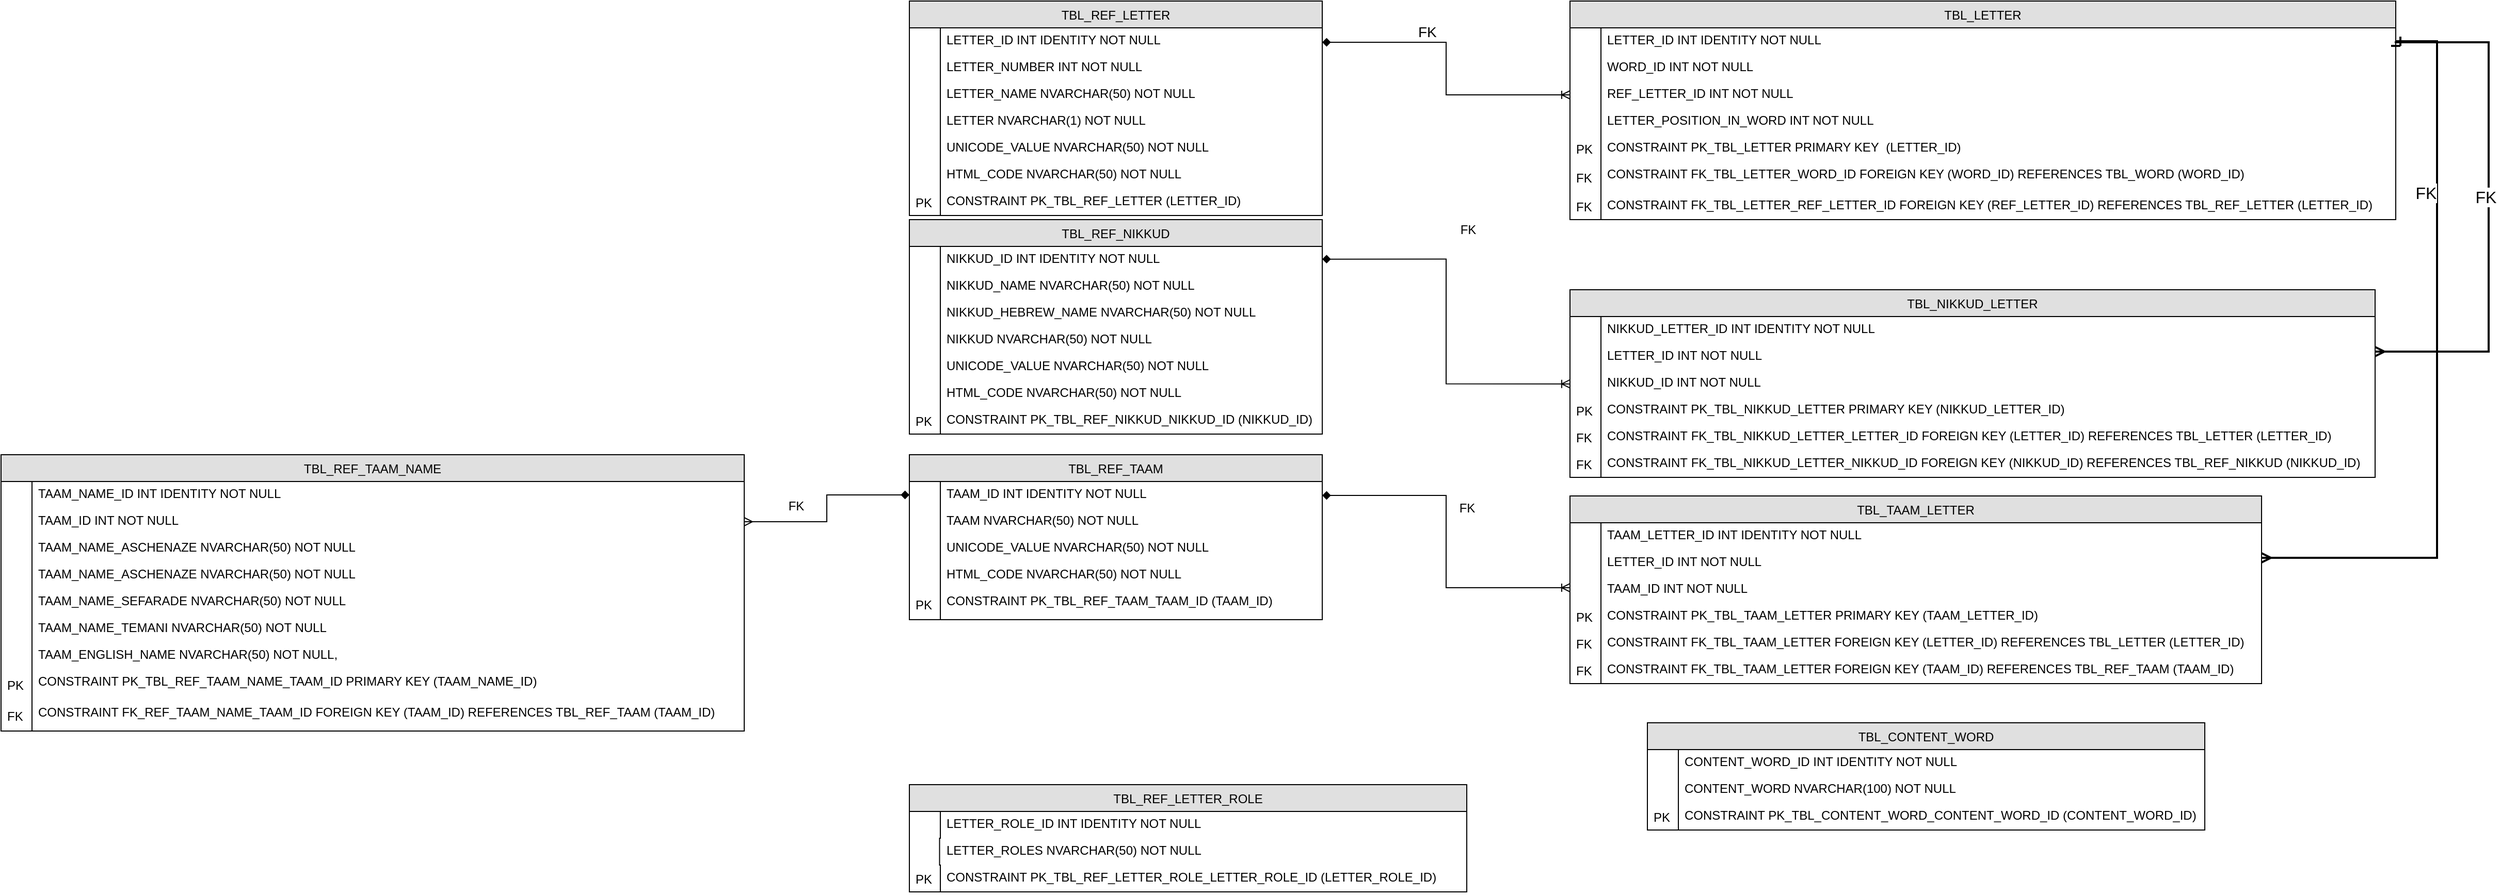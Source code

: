 <mxfile version="12.6.4" type="device"><diagram id="0fQR279YIONlSkgQ1Qsf" name="Page-1"><mxGraphModel dx="2921" dy="645" grid="1" gridSize="10" guides="1" tooltips="1" connect="1" arrows="1" fold="1" page="1" pageScale="1" pageWidth="850" pageHeight="1100" math="0" shadow="0"><root><mxCell id="0"/><mxCell id="1" parent="0"/><mxCell id="qwV2K2yi64I0TNvCEL9s-60" value="FK" style="text;html=1;resizable=0;points=[];autosize=1;align=left;verticalAlign=top;spacingTop=-4;fontSize=14;" parent="1" vertex="1"><mxGeometry x="371" y="59" width="30" height="20" as="geometry"/></mxCell><mxCell id="qwV2K2yi64I0TNvCEL9s-67" value="FK" style="text;html=1;resizable=0;points=[];autosize=1;align=left;verticalAlign=top;spacingTop=-4;fontSize=14;" parent="1" vertex="1"><mxGeometry x="780" y="200" width="30" height="20" as="geometry"/></mxCell><mxCell id="T5dnA-OT__qlVeze0-jV-1" value="TBL_REF_LETTER" style="swimlane;fontStyle=0;childLayout=stackLayout;horizontal=1;startSize=26;fillColor=#e0e0e0;horizontalStack=0;resizeParent=1;resizeLast=0;collapsible=1;marginBottom=0;swimlaneFillColor=#ffffff;align=center;" parent="1" vertex="1"><mxGeometry x="-120" y="40" width="400" height="208" as="geometry"/></mxCell><mxCell id="T5dnA-OT__qlVeze0-jV-2" value="LETTER_ID INT IDENTITY NOT NULL" style="shape=partialRectangle;top=0;left=0;right=0;bottom=0;align=left;verticalAlign=top;spacingTop=-2;fillColor=none;spacingLeft=34;spacingRight=4;overflow=hidden;rotatable=0;points=[[0,0.5],[1,0.5]];portConstraint=eastwest;dropTarget=0;" parent="T5dnA-OT__qlVeze0-jV-1" vertex="1"><mxGeometry y="26" width="400" height="26" as="geometry"/></mxCell><mxCell id="T5dnA-OT__qlVeze0-jV-3" value="" style="shape=partialRectangle;top=0;left=0;bottom=0;fillColor=none;align=left;verticalAlign=middle;spacingLeft=4;spacingRight=4;overflow=hidden;rotatable=0;points=[];portConstraint=eastwest;part=1;" parent="T5dnA-OT__qlVeze0-jV-2" vertex="1" connectable="0"><mxGeometry width="30" height="26" as="geometry"/></mxCell><mxCell id="T5dnA-OT__qlVeze0-jV-4" value="LETTER_NUMBER INT NOT NULL" style="shape=partialRectangle;top=0;left=0;right=0;bottom=0;align=left;verticalAlign=top;spacingTop=-2;fillColor=none;spacingLeft=34;spacingRight=4;overflow=hidden;rotatable=0;points=[[0,0.5],[1,0.5]];portConstraint=eastwest;dropTarget=0;" parent="T5dnA-OT__qlVeze0-jV-1" vertex="1"><mxGeometry y="52" width="400" height="26" as="geometry"/></mxCell><mxCell id="T5dnA-OT__qlVeze0-jV-5" value="" style="shape=partialRectangle;top=0;left=0;bottom=0;fillColor=none;align=left;verticalAlign=middle;spacingLeft=4;spacingRight=4;overflow=hidden;rotatable=0;points=[];portConstraint=eastwest;part=1;" parent="T5dnA-OT__qlVeze0-jV-4" vertex="1" connectable="0"><mxGeometry width="30" height="26" as="geometry"/></mxCell><mxCell id="T5dnA-OT__qlVeze0-jV-6" value="LETTER_NAME NVARCHAR(50) NOT NULL" style="shape=partialRectangle;top=0;left=0;right=0;bottom=0;align=left;verticalAlign=top;spacingTop=-2;fillColor=none;spacingLeft=34;spacingRight=4;overflow=hidden;rotatable=0;points=[[0,0.5],[1,0.5]];portConstraint=eastwest;dropTarget=0;" parent="T5dnA-OT__qlVeze0-jV-1" vertex="1"><mxGeometry y="78" width="400" height="26" as="geometry"/></mxCell><mxCell id="T5dnA-OT__qlVeze0-jV-7" value="" style="shape=partialRectangle;top=0;left=0;bottom=0;fillColor=none;align=left;verticalAlign=middle;spacingLeft=4;spacingRight=4;overflow=hidden;rotatable=0;points=[];portConstraint=eastwest;part=1;" parent="T5dnA-OT__qlVeze0-jV-6" vertex="1" connectable="0"><mxGeometry width="30" height="26" as="geometry"/></mxCell><mxCell id="T5dnA-OT__qlVeze0-jV-8" value="LETTER NVARCHAR(1) NOT NULL" style="shape=partialRectangle;top=0;left=0;right=0;bottom=0;align=left;verticalAlign=top;spacingTop=-2;fillColor=none;spacingLeft=34;spacingRight=4;overflow=hidden;rotatable=0;points=[[0,0.5],[1,0.5]];portConstraint=eastwest;dropTarget=0;" parent="T5dnA-OT__qlVeze0-jV-1" vertex="1"><mxGeometry y="104" width="400" height="26" as="geometry"/></mxCell><mxCell id="T5dnA-OT__qlVeze0-jV-9" value="" style="shape=partialRectangle;top=0;left=0;bottom=0;fillColor=none;align=left;verticalAlign=middle;spacingLeft=4;spacingRight=4;overflow=hidden;rotatable=0;points=[];portConstraint=eastwest;part=1;" parent="T5dnA-OT__qlVeze0-jV-8" vertex="1" connectable="0"><mxGeometry width="30" height="26" as="geometry"/></mxCell><mxCell id="kGmpp4I-IbdL9d66Hlw2-1" value="UNICODE_VALUE NVARCHAR(50) NOT NULL" style="shape=partialRectangle;top=0;left=0;right=0;bottom=0;align=left;verticalAlign=top;spacingTop=-2;fillColor=none;spacingLeft=34;spacingRight=4;overflow=hidden;rotatable=0;points=[[0,0.5],[1,0.5]];portConstraint=eastwest;dropTarget=0;" vertex="1" parent="T5dnA-OT__qlVeze0-jV-1"><mxGeometry y="130" width="400" height="26" as="geometry"/></mxCell><mxCell id="kGmpp4I-IbdL9d66Hlw2-2" value="" style="shape=partialRectangle;top=0;left=0;bottom=0;fillColor=none;align=left;verticalAlign=middle;spacingLeft=4;spacingRight=4;overflow=hidden;rotatable=0;points=[];portConstraint=eastwest;part=1;" vertex="1" connectable="0" parent="kGmpp4I-IbdL9d66Hlw2-1"><mxGeometry width="30" height="26" as="geometry"/></mxCell><mxCell id="kGmpp4I-IbdL9d66Hlw2-5" value="HTML_CODE NVARCHAR(50) NOT NULL" style="shape=partialRectangle;top=0;left=0;right=0;bottom=0;align=left;verticalAlign=top;spacingTop=-2;fillColor=none;spacingLeft=34;spacingRight=4;overflow=hidden;rotatable=0;points=[[0,0.5],[1,0.5]];portConstraint=eastwest;dropTarget=0;" vertex="1" parent="T5dnA-OT__qlVeze0-jV-1"><mxGeometry y="156" width="400" height="26" as="geometry"/></mxCell><mxCell id="kGmpp4I-IbdL9d66Hlw2-6" value="" style="shape=partialRectangle;top=0;left=0;bottom=0;fillColor=none;align=left;verticalAlign=middle;spacingLeft=4;spacingRight=4;overflow=hidden;rotatable=0;points=[];portConstraint=eastwest;part=1;" vertex="1" connectable="0" parent="kGmpp4I-IbdL9d66Hlw2-5"><mxGeometry width="30" height="26" as="geometry"/></mxCell><mxCell id="T5dnA-OT__qlVeze0-jV-10" value="CONSTRAINT PK_TBL_REF_LETTER  (LETTER_ID)" style="shape=partialRectangle;top=0;left=0;right=0;bottom=0;align=left;verticalAlign=top;spacingTop=-2;fillColor=none;spacingLeft=34;spacingRight=4;overflow=hidden;rotatable=0;points=[[0,0.5],[1,0.5]];portConstraint=eastwest;dropTarget=0;" parent="T5dnA-OT__qlVeze0-jV-1" vertex="1"><mxGeometry y="182" width="400" height="26" as="geometry"/></mxCell><mxCell id="T5dnA-OT__qlVeze0-jV-11" value="PK" style="shape=partialRectangle;top=0;left=0;bottom=0;fillColor=none;align=left;verticalAlign=middle;spacingLeft=4;spacingRight=4;overflow=hidden;rotatable=0;points=[];portConstraint=eastwest;part=1;" parent="T5dnA-OT__qlVeze0-jV-10" vertex="1" connectable="0"><mxGeometry width="30" height="26" as="geometry"/></mxCell><mxCell id="T5dnA-OT__qlVeze0-jV-13" style="edgeStyle=orthogonalEdgeStyle;rounded=0;orthogonalLoop=1;jettySize=auto;html=1;entryX=0;entryY=0.5;entryDx=0;entryDy=0;startArrow=diamond;startFill=1;endArrow=ERoneToMany;endFill=0;fontSize=14;" parent="1" edge="1"><mxGeometry relative="1" as="geometry"><mxPoint x="280" y="80" as="sourcePoint"/><mxPoint x="520" y="131" as="targetPoint"/><Array as="points"><mxPoint x="280" y="80"/><mxPoint x="400" y="80"/><mxPoint x="400" y="131"/></Array></mxGeometry></mxCell><mxCell id="T5dnA-OT__qlVeze0-jV-14" value="TBL_REF_NIKKUD" style="swimlane;fontStyle=0;childLayout=stackLayout;horizontal=1;startSize=26;fillColor=#e0e0e0;horizontalStack=0;resizeParent=1;resizeLast=0;collapsible=1;marginBottom=0;swimlaneFillColor=#ffffff;align=center;" parent="1" vertex="1"><mxGeometry x="-120" y="252" width="400" height="208" as="geometry"/></mxCell><mxCell id="T5dnA-OT__qlVeze0-jV-15" value="NIKKUD_ID INT IDENTITY NOT NULL" style="shape=partialRectangle;top=0;left=0;right=0;bottom=0;align=left;verticalAlign=top;spacingTop=-2;fillColor=none;spacingLeft=34;spacingRight=4;overflow=hidden;rotatable=0;points=[[0,0.5],[1,0.5]];portConstraint=eastwest;dropTarget=0;" parent="T5dnA-OT__qlVeze0-jV-14" vertex="1"><mxGeometry y="26" width="400" height="26" as="geometry"/></mxCell><mxCell id="T5dnA-OT__qlVeze0-jV-16" value="" style="shape=partialRectangle;top=0;left=0;bottom=0;fillColor=none;align=left;verticalAlign=middle;spacingLeft=4;spacingRight=4;overflow=hidden;rotatable=0;points=[];portConstraint=eastwest;part=1;" parent="T5dnA-OT__qlVeze0-jV-15" vertex="1" connectable="0"><mxGeometry width="30" height="26" as="geometry"/></mxCell><mxCell id="T5dnA-OT__qlVeze0-jV-17" value="NIKKUD_NAME NVARCHAR(50) NOT NULL" style="shape=partialRectangle;top=0;left=0;right=0;bottom=0;align=left;verticalAlign=top;spacingTop=-2;fillColor=none;spacingLeft=34;spacingRight=4;overflow=hidden;rotatable=0;points=[[0,0.5],[1,0.5]];portConstraint=eastwest;dropTarget=0;" parent="T5dnA-OT__qlVeze0-jV-14" vertex="1"><mxGeometry y="52" width="400" height="26" as="geometry"/></mxCell><mxCell id="T5dnA-OT__qlVeze0-jV-18" value="" style="shape=partialRectangle;top=0;left=0;bottom=0;fillColor=none;align=left;verticalAlign=middle;spacingLeft=4;spacingRight=4;overflow=hidden;rotatable=0;points=[];portConstraint=eastwest;part=1;" parent="T5dnA-OT__qlVeze0-jV-17" vertex="1" connectable="0"><mxGeometry width="30" height="26" as="geometry"/></mxCell><mxCell id="T5dnA-OT__qlVeze0-jV-19" value="NIKKUD_HEBREW_NAME NVARCHAR(50) NOT NULL" style="shape=partialRectangle;top=0;left=0;right=0;bottom=0;align=left;verticalAlign=top;spacingTop=-2;fillColor=none;spacingLeft=34;spacingRight=4;overflow=hidden;rotatable=0;points=[[0,0.5],[1,0.5]];portConstraint=eastwest;dropTarget=0;" parent="T5dnA-OT__qlVeze0-jV-14" vertex="1"><mxGeometry y="78" width="400" height="26" as="geometry"/></mxCell><mxCell id="T5dnA-OT__qlVeze0-jV-20" value="" style="shape=partialRectangle;top=0;left=0;bottom=0;fillColor=none;align=left;verticalAlign=middle;spacingLeft=4;spacingRight=4;overflow=hidden;rotatable=0;points=[];portConstraint=eastwest;part=1;" parent="T5dnA-OT__qlVeze0-jV-19" vertex="1" connectable="0"><mxGeometry width="30" height="26" as="geometry"/></mxCell><mxCell id="T5dnA-OT__qlVeze0-jV-21" value="NIKKUD NVARCHAR(50) NOT NULL" style="shape=partialRectangle;top=0;left=0;right=0;bottom=0;align=left;verticalAlign=top;spacingTop=-2;fillColor=none;spacingLeft=34;spacingRight=4;overflow=hidden;rotatable=0;points=[[0,0.5],[1,0.5]];portConstraint=eastwest;dropTarget=0;" parent="T5dnA-OT__qlVeze0-jV-14" vertex="1"><mxGeometry y="104" width="400" height="26" as="geometry"/></mxCell><mxCell id="T5dnA-OT__qlVeze0-jV-22" value="" style="shape=partialRectangle;top=0;left=0;bottom=0;fillColor=none;align=left;verticalAlign=middle;spacingLeft=4;spacingRight=4;overflow=hidden;rotatable=0;points=[];portConstraint=eastwest;part=1;" parent="T5dnA-OT__qlVeze0-jV-21" vertex="1" connectable="0"><mxGeometry width="30" height="26" as="geometry"/></mxCell><mxCell id="T5dnA-OT__qlVeze0-jV-23" value="UNICODE_VALUE NVARCHAR(50) NOT NULL" style="shape=partialRectangle;top=0;left=0;right=0;bottom=0;align=left;verticalAlign=top;spacingTop=-2;fillColor=none;spacingLeft=34;spacingRight=4;overflow=hidden;rotatable=0;points=[[0,0.5],[1,0.5]];portConstraint=eastwest;dropTarget=0;" parent="T5dnA-OT__qlVeze0-jV-14" vertex="1"><mxGeometry y="130" width="400" height="26" as="geometry"/></mxCell><mxCell id="T5dnA-OT__qlVeze0-jV-24" value="" style="shape=partialRectangle;top=0;left=0;bottom=0;fillColor=none;align=left;verticalAlign=middle;spacingLeft=4;spacingRight=4;overflow=hidden;rotatable=0;points=[];portConstraint=eastwest;part=1;" parent="T5dnA-OT__qlVeze0-jV-23" vertex="1" connectable="0"><mxGeometry width="30" height="26" as="geometry"/></mxCell><mxCell id="T5dnA-OT__qlVeze0-jV-25" value="HTML_CODE NVARCHAR(50) NOT NULL" style="shape=partialRectangle;top=0;left=0;right=0;bottom=0;align=left;verticalAlign=top;spacingTop=-2;fillColor=none;spacingLeft=34;spacingRight=4;overflow=hidden;rotatable=0;points=[[0,0.5],[1,0.5]];portConstraint=eastwest;dropTarget=0;" parent="T5dnA-OT__qlVeze0-jV-14" vertex="1"><mxGeometry y="156" width="400" height="26" as="geometry"/></mxCell><mxCell id="T5dnA-OT__qlVeze0-jV-26" value="" style="shape=partialRectangle;top=0;left=0;bottom=0;fillColor=none;align=left;verticalAlign=middle;spacingLeft=4;spacingRight=4;overflow=hidden;rotatable=0;points=[];portConstraint=eastwest;part=1;" parent="T5dnA-OT__qlVeze0-jV-25" vertex="1" connectable="0"><mxGeometry width="30" height="26" as="geometry"/></mxCell><mxCell id="T5dnA-OT__qlVeze0-jV-27" value="CONSTRAINT PK_TBL_REF_NIKKUD_NIKKUD_ID  (NIKKUD_ID)" style="shape=partialRectangle;top=0;left=0;right=0;bottom=0;align=left;verticalAlign=top;spacingTop=-2;fillColor=none;spacingLeft=34;spacingRight=4;overflow=hidden;rotatable=0;points=[[0,0.5],[1,0.5]];portConstraint=eastwest;dropTarget=0;" parent="T5dnA-OT__qlVeze0-jV-14" vertex="1"><mxGeometry y="182" width="400" height="26" as="geometry"/></mxCell><mxCell id="T5dnA-OT__qlVeze0-jV-28" value="PK" style="shape=partialRectangle;top=0;left=0;bottom=0;fillColor=none;align=left;verticalAlign=middle;spacingLeft=4;spacingRight=4;overflow=hidden;rotatable=0;points=[];portConstraint=eastwest;part=1;" parent="T5dnA-OT__qlVeze0-jV-27" vertex="1" connectable="0"><mxGeometry width="30" height="26" as="geometry"/></mxCell><mxCell id="T5dnA-OT__qlVeze0-jV-30" value="TBL_REF_TAAM" style="swimlane;fontStyle=0;childLayout=stackLayout;horizontal=1;startSize=26;fillColor=#e0e0e0;horizontalStack=0;resizeParent=1;resizeLast=0;collapsible=1;marginBottom=0;swimlaneFillColor=#ffffff;align=center;" parent="1" vertex="1"><mxGeometry x="-120" y="480" width="400" height="160" as="geometry"/></mxCell><mxCell id="T5dnA-OT__qlVeze0-jV-31" value="TAAM_ID INT IDENTITY NOT NULL" style="shape=partialRectangle;top=0;left=0;right=0;bottom=0;align=left;verticalAlign=top;spacingTop=-2;fillColor=none;spacingLeft=34;spacingRight=4;overflow=hidden;rotatable=0;points=[[0,0.5],[1,0.5]];portConstraint=eastwest;dropTarget=0;" parent="T5dnA-OT__qlVeze0-jV-30" vertex="1"><mxGeometry y="26" width="400" height="26" as="geometry"/></mxCell><mxCell id="T5dnA-OT__qlVeze0-jV-32" value="" style="shape=partialRectangle;top=0;left=0;bottom=0;fillColor=none;align=left;verticalAlign=middle;spacingLeft=4;spacingRight=4;overflow=hidden;rotatable=0;points=[];portConstraint=eastwest;part=1;" parent="T5dnA-OT__qlVeze0-jV-31" vertex="1" connectable="0"><mxGeometry width="30" height="26" as="geometry"/></mxCell><mxCell id="T5dnA-OT__qlVeze0-jV-33" value="TAAM NVARCHAR(50) NOT NULL" style="shape=partialRectangle;top=0;left=0;right=0;bottom=0;align=left;verticalAlign=top;spacingTop=-2;fillColor=none;spacingLeft=34;spacingRight=4;overflow=hidden;rotatable=0;points=[[0,0.5],[1,0.5]];portConstraint=eastwest;dropTarget=0;" parent="T5dnA-OT__qlVeze0-jV-30" vertex="1"><mxGeometry y="52" width="400" height="26" as="geometry"/></mxCell><mxCell id="T5dnA-OT__qlVeze0-jV-34" value="" style="shape=partialRectangle;top=0;left=0;bottom=0;fillColor=none;align=left;verticalAlign=middle;spacingLeft=4;spacingRight=4;overflow=hidden;rotatable=0;points=[];portConstraint=eastwest;part=1;" parent="T5dnA-OT__qlVeze0-jV-33" vertex="1" connectable="0"><mxGeometry width="30" height="26" as="geometry"/></mxCell><mxCell id="T5dnA-OT__qlVeze0-jV-43" value="UNICODE_VALUE NVARCHAR(50) NOT NULL" style="shape=partialRectangle;top=0;left=0;right=0;bottom=0;align=left;verticalAlign=top;spacingTop=-2;fillColor=none;spacingLeft=34;spacingRight=4;overflow=hidden;rotatable=0;points=[[0,0.5],[1,0.5]];portConstraint=eastwest;dropTarget=0;" parent="T5dnA-OT__qlVeze0-jV-30" vertex="1"><mxGeometry y="78" width="400" height="26" as="geometry"/></mxCell><mxCell id="T5dnA-OT__qlVeze0-jV-44" value="" style="shape=partialRectangle;top=0;left=0;bottom=0;fillColor=none;align=left;verticalAlign=middle;spacingLeft=4;spacingRight=4;overflow=hidden;rotatable=0;points=[];portConstraint=eastwest;part=1;" parent="T5dnA-OT__qlVeze0-jV-43" vertex="1" connectable="0"><mxGeometry width="30" height="26" as="geometry"/></mxCell><mxCell id="T5dnA-OT__qlVeze0-jV-45" value="HTML_CODE NVARCHAR(50) NOT NULL" style="shape=partialRectangle;top=0;left=0;right=0;bottom=0;align=left;verticalAlign=top;spacingTop=-2;fillColor=none;spacingLeft=34;spacingRight=4;overflow=hidden;rotatable=0;points=[[0,0.5],[1,0.5]];portConstraint=eastwest;dropTarget=0;" parent="T5dnA-OT__qlVeze0-jV-30" vertex="1"><mxGeometry y="104" width="400" height="26" as="geometry"/></mxCell><mxCell id="T5dnA-OT__qlVeze0-jV-46" value="" style="shape=partialRectangle;top=0;left=0;bottom=0;fillColor=none;align=left;verticalAlign=middle;spacingLeft=4;spacingRight=4;overflow=hidden;rotatable=0;points=[];portConstraint=eastwest;part=1;" parent="T5dnA-OT__qlVeze0-jV-45" vertex="1" connectable="0"><mxGeometry width="30" height="26" as="geometry"/></mxCell><mxCell id="T5dnA-OT__qlVeze0-jV-47" value="CONSTRAINT PK_TBL_REF_TAAM_TAAM_ID  (TAAM_ID)" style="shape=partialRectangle;top=0;left=0;right=0;bottom=0;align=left;verticalAlign=top;spacingTop=-2;fillColor=none;spacingLeft=34;spacingRight=4;overflow=hidden;rotatable=0;points=[[0,0.5],[1,0.5]];portConstraint=eastwest;dropTarget=0;" parent="T5dnA-OT__qlVeze0-jV-30" vertex="1"><mxGeometry y="130" width="400" height="30" as="geometry"/></mxCell><mxCell id="T5dnA-OT__qlVeze0-jV-48" value="PK" style="shape=partialRectangle;top=0;left=0;bottom=0;fillColor=none;align=left;verticalAlign=middle;spacingLeft=4;spacingRight=4;overflow=hidden;rotatable=0;points=[];portConstraint=eastwest;part=1;" parent="T5dnA-OT__qlVeze0-jV-47" vertex="1" connectable="0"><mxGeometry width="30" height="30.0" as="geometry"/></mxCell><mxCell id="T5dnA-OT__qlVeze0-jV-49" value="TBL_REF_LETTER_ROLE" style="swimlane;fontStyle=0;childLayout=stackLayout;horizontal=1;startSize=26;fillColor=#e0e0e0;horizontalStack=0;resizeParent=1;resizeLast=0;collapsible=1;marginBottom=0;swimlaneFillColor=#ffffff;align=center;" parent="1" vertex="1"><mxGeometry x="-120" y="800" width="540" height="104" as="geometry"/></mxCell><mxCell id="T5dnA-OT__qlVeze0-jV-50" value="LETTER_ROLE_ID INT IDENTITY NOT NULL" style="shape=partialRectangle;top=0;left=0;right=0;bottom=0;align=left;verticalAlign=top;spacingTop=-2;fillColor=none;spacingLeft=34;spacingRight=4;overflow=hidden;rotatable=0;points=[[0,0.5],[1,0.5]];portConstraint=eastwest;dropTarget=0;" parent="T5dnA-OT__qlVeze0-jV-49" vertex="1"><mxGeometry y="26" width="540" height="26" as="geometry"/></mxCell><mxCell id="T5dnA-OT__qlVeze0-jV-51" value="" style="shape=partialRectangle;top=0;left=0;bottom=0;fillColor=none;align=left;verticalAlign=middle;spacingLeft=4;spacingRight=4;overflow=hidden;rotatable=0;points=[];portConstraint=eastwest;part=1;" parent="T5dnA-OT__qlVeze0-jV-50" vertex="1" connectable="0"><mxGeometry width="30" height="26" as="geometry"/></mxCell><mxCell id="T5dnA-OT__qlVeze0-jV-52" value="LETTER_ROLES NVARCHAR(50) NOT NULL" style="shape=partialRectangle;top=0;left=0;right=0;bottom=0;align=left;verticalAlign=top;spacingTop=-2;fillColor=none;spacingLeft=34;spacingRight=4;overflow=hidden;rotatable=0;points=[[0,0.5],[1,0.5]];portConstraint=eastwest;dropTarget=0;" parent="T5dnA-OT__qlVeze0-jV-49" vertex="1"><mxGeometry y="52" width="540" height="26" as="geometry"/></mxCell><mxCell id="T5dnA-OT__qlVeze0-jV-53" value="" style="shape=partialRectangle;top=0;left=0;bottom=0;fillColor=none;align=left;verticalAlign=middle;spacingLeft=4;spacingRight=4;overflow=hidden;rotatable=0;points=[];portConstraint=eastwest;part=1;" parent="T5dnA-OT__qlVeze0-jV-52" vertex="1" connectable="0"><mxGeometry width="29.25" height="26" as="geometry"/></mxCell><mxCell id="T5dnA-OT__qlVeze0-jV-54" value="CONSTRAINT PK_TBL_REF_LETTER_ROLE_LETTER_ROLE_ID  (LETTER_ROLE_ID)" style="shape=partialRectangle;top=0;left=0;right=0;bottom=0;align=left;verticalAlign=top;spacingTop=-2;fillColor=none;spacingLeft=34;spacingRight=4;overflow=hidden;rotatable=0;points=[[0,0.5],[1,0.5]];portConstraint=eastwest;dropTarget=0;" parent="T5dnA-OT__qlVeze0-jV-49" vertex="1"><mxGeometry y="78" width="540" height="26" as="geometry"/></mxCell><mxCell id="T5dnA-OT__qlVeze0-jV-55" value="PK" style="shape=partialRectangle;top=0;left=0;bottom=0;fillColor=none;align=left;verticalAlign=middle;spacingLeft=4;spacingRight=4;overflow=hidden;rotatable=0;points=[];portConstraint=eastwest;part=1;" parent="T5dnA-OT__qlVeze0-jV-54" vertex="1" connectable="0"><mxGeometry width="30" height="26" as="geometry"/></mxCell><mxCell id="T5dnA-OT__qlVeze0-jV-56" value="TBL_CONTENT_WORD" style="swimlane;fontStyle=0;childLayout=stackLayout;horizontal=1;startSize=26;fillColor=#e0e0e0;horizontalStack=0;resizeParent=1;resizeLast=0;collapsible=1;marginBottom=0;swimlaneFillColor=#ffffff;align=center;" parent="1" vertex="1"><mxGeometry x="595" y="740" width="540" height="104" as="geometry"/></mxCell><mxCell id="T5dnA-OT__qlVeze0-jV-57" value="CONTENT_WORD_ID INT IDENTITY NOT NULL" style="shape=partialRectangle;top=0;left=0;right=0;bottom=0;align=left;verticalAlign=top;spacingTop=-2;fillColor=none;spacingLeft=34;spacingRight=4;overflow=hidden;rotatable=0;points=[[0,0.5],[1,0.5]];portConstraint=eastwest;dropTarget=0;" parent="T5dnA-OT__qlVeze0-jV-56" vertex="1"><mxGeometry y="26" width="540" height="26" as="geometry"/></mxCell><mxCell id="T5dnA-OT__qlVeze0-jV-58" value="" style="shape=partialRectangle;top=0;left=0;bottom=0;fillColor=none;align=left;verticalAlign=middle;spacingLeft=4;spacingRight=4;overflow=hidden;rotatable=0;points=[];portConstraint=eastwest;part=1;" parent="T5dnA-OT__qlVeze0-jV-57" vertex="1" connectable="0"><mxGeometry width="30" height="26" as="geometry"/></mxCell><mxCell id="T5dnA-OT__qlVeze0-jV-59" value="CONTENT_WORD NVARCHAR(100) NOT NULL" style="shape=partialRectangle;top=0;left=0;right=0;bottom=0;align=left;verticalAlign=top;spacingTop=-2;fillColor=none;spacingLeft=34;spacingRight=4;overflow=hidden;rotatable=0;points=[[0,0.5],[1,0.5]];portConstraint=eastwest;dropTarget=0;" parent="T5dnA-OT__qlVeze0-jV-56" vertex="1"><mxGeometry y="52" width="540" height="26" as="geometry"/></mxCell><mxCell id="T5dnA-OT__qlVeze0-jV-60" value="" style="shape=partialRectangle;top=0;left=0;bottom=0;fillColor=none;align=left;verticalAlign=middle;spacingLeft=4;spacingRight=4;overflow=hidden;rotatable=0;points=[];portConstraint=eastwest;part=1;" parent="T5dnA-OT__qlVeze0-jV-59" vertex="1" connectable="0"><mxGeometry width="30" height="26" as="geometry"/></mxCell><mxCell id="T5dnA-OT__qlVeze0-jV-61" value="CONSTRAINT PK_TBL_CONTENT_WORD_CONTENT_WORD_ID  (CONTENT_WORD_ID)" style="shape=partialRectangle;top=0;left=0;right=0;bottom=0;align=left;verticalAlign=top;spacingTop=-2;fillColor=none;spacingLeft=34;spacingRight=4;overflow=hidden;rotatable=0;points=[[0,0.5],[1,0.5]];portConstraint=eastwest;dropTarget=0;" parent="T5dnA-OT__qlVeze0-jV-56" vertex="1"><mxGeometry y="78" width="540" height="26" as="geometry"/></mxCell><mxCell id="T5dnA-OT__qlVeze0-jV-62" value="PK" style="shape=partialRectangle;top=0;left=0;bottom=0;fillColor=none;align=left;verticalAlign=middle;spacingLeft=4;spacingRight=4;overflow=hidden;rotatable=0;points=[];portConstraint=eastwest;part=1;" parent="T5dnA-OT__qlVeze0-jV-61" vertex="1" connectable="0"><mxGeometry width="30" height="26" as="geometry"/></mxCell><mxCell id="T5dnA-OT__qlVeze0-jV-63" value="TBL_LETTER" style="swimlane;fontStyle=0;childLayout=stackLayout;horizontal=1;startSize=26;fillColor=#e0e0e0;horizontalStack=0;resizeParent=1;resizeLast=0;collapsible=1;marginBottom=0;swimlaneFillColor=#ffffff;align=center;" parent="1" vertex="1"><mxGeometry x="520" y="40" width="800" height="212" as="geometry"/></mxCell><mxCell id="T5dnA-OT__qlVeze0-jV-64" value="LETTER_ID INT IDENTITY NOT NULL" style="shape=partialRectangle;top=0;left=0;right=0;bottom=0;align=left;verticalAlign=top;spacingTop=-2;fillColor=none;spacingLeft=34;spacingRight=4;overflow=hidden;rotatable=0;points=[[0,0.5],[1,0.5]];portConstraint=eastwest;dropTarget=0;" parent="T5dnA-OT__qlVeze0-jV-63" vertex="1"><mxGeometry y="26" width="800" height="26" as="geometry"/></mxCell><mxCell id="T5dnA-OT__qlVeze0-jV-65" value="" style="shape=partialRectangle;top=0;left=0;bottom=0;fillColor=none;align=left;verticalAlign=middle;spacingLeft=4;spacingRight=4;overflow=hidden;rotatable=0;points=[];portConstraint=eastwest;part=1;" parent="T5dnA-OT__qlVeze0-jV-64" vertex="1" connectable="0"><mxGeometry width="30" height="26" as="geometry"/></mxCell><mxCell id="T5dnA-OT__qlVeze0-jV-66" value="WORD_ID INT NOT NULL" style="shape=partialRectangle;top=0;left=0;right=0;bottom=0;align=left;verticalAlign=top;spacingTop=-2;fillColor=none;spacingLeft=34;spacingRight=4;overflow=hidden;rotatable=0;points=[[0,0.5],[1,0.5]];portConstraint=eastwest;dropTarget=0;" parent="T5dnA-OT__qlVeze0-jV-63" vertex="1"><mxGeometry y="52" width="800" height="26" as="geometry"/></mxCell><mxCell id="T5dnA-OT__qlVeze0-jV-67" value="" style="shape=partialRectangle;top=0;left=0;bottom=0;fillColor=none;align=left;verticalAlign=middle;spacingLeft=4;spacingRight=4;overflow=hidden;rotatable=0;points=[];portConstraint=eastwest;part=1;" parent="T5dnA-OT__qlVeze0-jV-66" vertex="1" connectable="0"><mxGeometry width="30" height="26" as="geometry"/></mxCell><mxCell id="T5dnA-OT__qlVeze0-jV-68" value="REF_LETTER_ID INT NOT NULL" style="shape=partialRectangle;top=0;left=0;right=0;bottom=0;align=left;verticalAlign=top;spacingTop=-2;fillColor=none;spacingLeft=34;spacingRight=4;overflow=hidden;rotatable=0;points=[[0,0.5],[1,0.5]];portConstraint=eastwest;dropTarget=0;labelBackgroundColor=#ffffff;" parent="T5dnA-OT__qlVeze0-jV-63" vertex="1"><mxGeometry y="78" width="800" height="26" as="geometry"/></mxCell><mxCell id="T5dnA-OT__qlVeze0-jV-69" value="" style="shape=partialRectangle;top=0;left=0;bottom=0;fillColor=none;align=left;verticalAlign=middle;spacingLeft=4;spacingRight=4;overflow=hidden;rotatable=0;points=[];portConstraint=eastwest;part=1;" parent="T5dnA-OT__qlVeze0-jV-68" vertex="1" connectable="0"><mxGeometry width="30" height="26" as="geometry"/></mxCell><mxCell id="T5dnA-OT__qlVeze0-jV-70" value="LETTER_POSITION_IN_WORD INT NOT NULL" style="shape=partialRectangle;top=0;left=0;right=0;bottom=0;align=left;verticalAlign=top;spacingTop=-2;fillColor=none;spacingLeft=34;spacingRight=4;overflow=hidden;rotatable=0;points=[[0,0.5],[1,0.5]];portConstraint=eastwest;dropTarget=0;" parent="T5dnA-OT__qlVeze0-jV-63" vertex="1"><mxGeometry y="104" width="800" height="26" as="geometry"/></mxCell><mxCell id="T5dnA-OT__qlVeze0-jV-71" value="" style="shape=partialRectangle;top=0;left=0;bottom=0;fillColor=none;align=left;verticalAlign=middle;spacingLeft=4;spacingRight=4;overflow=hidden;rotatable=0;points=[];portConstraint=eastwest;part=1;" parent="T5dnA-OT__qlVeze0-jV-70" vertex="1" connectable="0"><mxGeometry width="30" height="26" as="geometry"/></mxCell><mxCell id="T5dnA-OT__qlVeze0-jV-72" value="CONSTRAINT PK_TBL_LETTER PRIMARY KEY  (LETTER_ID)" style="shape=partialRectangle;top=0;left=0;right=0;bottom=0;align=left;verticalAlign=top;spacingTop=-2;fillColor=none;spacingLeft=34;spacingRight=4;overflow=hidden;rotatable=0;points=[[0,0.5],[1,0.5]];portConstraint=eastwest;dropTarget=0;" parent="T5dnA-OT__qlVeze0-jV-63" vertex="1"><mxGeometry y="130" width="800" height="26" as="geometry"/></mxCell><mxCell id="T5dnA-OT__qlVeze0-jV-73" value="PK" style="shape=partialRectangle;top=0;left=0;bottom=0;fillColor=none;align=left;verticalAlign=middle;spacingLeft=4;spacingRight=4;overflow=hidden;rotatable=0;points=[];portConstraint=eastwest;part=1;" parent="T5dnA-OT__qlVeze0-jV-72" vertex="1" connectable="0"><mxGeometry width="30" height="26" as="geometry"/></mxCell><mxCell id="T5dnA-OT__qlVeze0-jV-74" value="CONSTRAINT FK_TBL_LETTER_WORD_ID FOREIGN KEY (WORD_ID) REFERENCES TBL_WORD (WORD_ID)" style="shape=partialRectangle;top=0;left=0;right=0;bottom=0;align=left;verticalAlign=top;spacingTop=-2;fillColor=none;spacingLeft=34;spacingRight=4;overflow=hidden;rotatable=0;points=[[0,0.5],[1,0.5]];portConstraint=eastwest;dropTarget=0;" parent="T5dnA-OT__qlVeze0-jV-63" vertex="1"><mxGeometry y="156" width="800" height="30" as="geometry"/></mxCell><mxCell id="T5dnA-OT__qlVeze0-jV-75" value="FK" style="shape=partialRectangle;top=0;left=0;bottom=0;fillColor=none;align=left;verticalAlign=middle;spacingLeft=4;spacingRight=4;overflow=hidden;rotatable=0;points=[];portConstraint=eastwest;part=1;" parent="T5dnA-OT__qlVeze0-jV-74" vertex="1" connectable="0"><mxGeometry width="30" height="30" as="geometry"/></mxCell><mxCell id="T5dnA-OT__qlVeze0-jV-76" value="CONSTRAINT FK_TBL_LETTER_REF_LETTER_ID FOREIGN KEY (REF_LETTER_ID) REFERENCES TBL_REF_LETTER (LETTER_ID)" style="shape=partialRectangle;top=0;left=0;right=0;bottom=0;align=left;verticalAlign=top;spacingTop=-2;fillColor=none;spacingLeft=34;spacingRight=4;overflow=hidden;rotatable=0;points=[[0,0.5],[1,0.5]];portConstraint=eastwest;dropTarget=0;" parent="T5dnA-OT__qlVeze0-jV-63" vertex="1"><mxGeometry y="186" width="800" height="26" as="geometry"/></mxCell><mxCell id="T5dnA-OT__qlVeze0-jV-77" value="FK" style="shape=partialRectangle;top=0;left=0;bottom=0;fillColor=none;align=left;verticalAlign=middle;spacingLeft=4;spacingRight=4;overflow=hidden;rotatable=0;points=[];portConstraint=eastwest;part=1;" parent="T5dnA-OT__qlVeze0-jV-76" vertex="1" connectable="0"><mxGeometry width="30" height="26" as="geometry"/></mxCell><mxCell id="T5dnA-OT__qlVeze0-jV-94" value="TBL_NIKKUD_LETTER" style="swimlane;fontStyle=0;childLayout=stackLayout;horizontal=1;startSize=26;fillColor=#e0e0e0;horizontalStack=0;resizeParent=1;resizeLast=0;collapsible=1;marginBottom=0;swimlaneFillColor=#ffffff;align=center;" parent="1" vertex="1"><mxGeometry x="520" y="320" width="780" height="182" as="geometry"/></mxCell><mxCell id="T5dnA-OT__qlVeze0-jV-95" value="NIKKUD_LETTER_ID INT IDENTITY NOT NULL" style="shape=partialRectangle;top=0;left=0;right=0;bottom=0;align=left;verticalAlign=top;spacingTop=-2;fillColor=none;spacingLeft=34;spacingRight=4;overflow=hidden;rotatable=0;points=[[0,0.5],[1,0.5]];portConstraint=eastwest;dropTarget=0;" parent="T5dnA-OT__qlVeze0-jV-94" vertex="1"><mxGeometry y="26" width="780" height="26" as="geometry"/></mxCell><mxCell id="T5dnA-OT__qlVeze0-jV-96" value="" style="shape=partialRectangle;top=0;left=0;bottom=0;fillColor=none;align=left;verticalAlign=middle;spacingLeft=4;spacingRight=4;overflow=hidden;rotatable=0;points=[];portConstraint=eastwest;part=1;" parent="T5dnA-OT__qlVeze0-jV-95" vertex="1" connectable="0"><mxGeometry width="30" height="26" as="geometry"/></mxCell><mxCell id="T5dnA-OT__qlVeze0-jV-97" value="LETTER_ID INT NOT NULL" style="shape=partialRectangle;top=0;left=0;right=0;bottom=0;align=left;verticalAlign=top;spacingTop=-2;fillColor=none;spacingLeft=34;spacingRight=4;overflow=hidden;rotatable=0;points=[[0,0.5],[1,0.5]];portConstraint=eastwest;dropTarget=0;labelBackgroundColor=#ffffff;" parent="T5dnA-OT__qlVeze0-jV-94" vertex="1"><mxGeometry y="52" width="780" height="26" as="geometry"/></mxCell><mxCell id="T5dnA-OT__qlVeze0-jV-98" value="" style="shape=partialRectangle;top=0;left=0;bottom=0;fillColor=none;align=left;verticalAlign=middle;spacingLeft=4;spacingRight=4;overflow=hidden;rotatable=0;points=[];portConstraint=eastwest;part=1;" parent="T5dnA-OT__qlVeze0-jV-97" vertex="1" connectable="0"><mxGeometry width="30" height="26" as="geometry"/></mxCell><mxCell id="F-r6QWYUxPSqSw4az3B8-1" value="NIKKUD_ID INT NOT NULL" style="shape=partialRectangle;top=0;left=0;right=0;bottom=0;align=left;verticalAlign=top;spacingTop=-2;fillColor=none;spacingLeft=34;spacingRight=4;overflow=hidden;rotatable=0;points=[[0,0.5],[1,0.5]];portConstraint=eastwest;dropTarget=0;" parent="T5dnA-OT__qlVeze0-jV-94" vertex="1"><mxGeometry y="78" width="780" height="26" as="geometry"/></mxCell><mxCell id="F-r6QWYUxPSqSw4az3B8-2" value="" style="shape=partialRectangle;top=0;left=0;bottom=0;fillColor=none;align=left;verticalAlign=middle;spacingLeft=4;spacingRight=4;overflow=hidden;rotatable=0;points=[];portConstraint=eastwest;part=1;" parent="F-r6QWYUxPSqSw4az3B8-1" vertex="1" connectable="0"><mxGeometry width="30" height="26" as="geometry"/></mxCell><mxCell id="app9mfCP6BNMlrBsVa_Q-3" value="CONSTRAINT PK_TBL_NIKKUD_LETTER PRIMARY KEY (NIKKUD_LETTER_ID)" style="shape=partialRectangle;top=0;left=0;right=0;bottom=0;align=left;verticalAlign=top;spacingTop=-2;fillColor=none;spacingLeft=34;spacingRight=4;overflow=hidden;rotatable=0;points=[[0,0.5],[1,0.5]];portConstraint=eastwest;dropTarget=0;" parent="T5dnA-OT__qlVeze0-jV-94" vertex="1"><mxGeometry y="104" width="780" height="26" as="geometry"/></mxCell><mxCell id="app9mfCP6BNMlrBsVa_Q-4" value="PK" style="shape=partialRectangle;top=0;left=0;bottom=0;fillColor=none;align=left;verticalAlign=middle;spacingLeft=4;spacingRight=4;overflow=hidden;rotatable=0;points=[];portConstraint=eastwest;part=1;" parent="app9mfCP6BNMlrBsVa_Q-3" vertex="1" connectable="0"><mxGeometry width="30" height="26" as="geometry"/></mxCell><mxCell id="T5dnA-OT__qlVeze0-jV-99" value="CONSTRAINT FK_TBL_NIKKUD_LETTER_LETTER_ID FOREIGN KEY (LETTER_ID) REFERENCES TBL_LETTER (LETTER_ID)" style="shape=partialRectangle;top=0;left=0;right=0;bottom=0;align=left;verticalAlign=top;spacingTop=-2;fillColor=none;spacingLeft=34;spacingRight=4;overflow=hidden;rotatable=0;points=[[0,0.5],[1,0.5]];portConstraint=eastwest;dropTarget=0;labelBackgroundColor=#ffffff;" parent="T5dnA-OT__qlVeze0-jV-94" vertex="1"><mxGeometry y="130" width="780" height="26" as="geometry"/></mxCell><mxCell id="T5dnA-OT__qlVeze0-jV-100" value="FK" style="shape=partialRectangle;top=0;left=0;bottom=0;fillColor=none;align=left;verticalAlign=middle;spacingLeft=4;spacingRight=4;overflow=hidden;rotatable=0;points=[];portConstraint=eastwest;part=1;" parent="T5dnA-OT__qlVeze0-jV-99" vertex="1" connectable="0"><mxGeometry width="30" height="26" as="geometry"/></mxCell><mxCell id="T5dnA-OT__qlVeze0-jV-101" value="CONSTRAINT FK_TBL_NIKKUD_LETTER_NIKKUD_ID FOREIGN KEY (NIKKUD_ID) REFERENCES TBL_REF_NIKKUD (NIKKUD_ID)" style="shape=partialRectangle;top=0;left=0;right=0;bottom=0;align=left;verticalAlign=top;spacingTop=-2;fillColor=none;spacingLeft=34;spacingRight=4;overflow=hidden;rotatable=0;points=[[0,0.5],[1,0.5]];portConstraint=eastwest;dropTarget=0;" parent="T5dnA-OT__qlVeze0-jV-94" vertex="1"><mxGeometry y="156" width="780" height="26" as="geometry"/></mxCell><mxCell id="T5dnA-OT__qlVeze0-jV-102" value="FK" style="shape=partialRectangle;top=0;left=0;bottom=0;fillColor=none;align=left;verticalAlign=middle;spacingLeft=4;spacingRight=4;overflow=hidden;rotatable=0;points=[];portConstraint=eastwest;part=1;" parent="T5dnA-OT__qlVeze0-jV-101" vertex="1" connectable="0"><mxGeometry width="30" height="26" as="geometry"/></mxCell><mxCell id="T5dnA-OT__qlVeze0-jV-103" style="edgeStyle=orthogonalEdgeStyle;rounded=0;orthogonalLoop=1;jettySize=auto;html=1;entryX=0;entryY=0.5;entryDx=0;entryDy=0;startArrow=diamond;startFill=1;endArrow=ERoneToMany;endFill=0;fontSize=14;" parent="1" edge="1"><mxGeometry relative="1" as="geometry"><mxPoint x="280" y="290.33" as="sourcePoint"/><mxPoint x="520" y="411.33" as="targetPoint"/><Array as="points"><mxPoint x="280" y="290.33"/><mxPoint x="400" y="290.33"/><mxPoint x="400" y="411.33"/></Array></mxGeometry></mxCell><mxCell id="T5dnA-OT__qlVeze0-jV-107" value="TBL_TAAM_LETTER" style="swimlane;fontStyle=0;childLayout=stackLayout;horizontal=1;startSize=26;fillColor=#e0e0e0;horizontalStack=0;resizeParent=1;resizeLast=0;collapsible=1;marginBottom=0;swimlaneFillColor=#ffffff;align=center;" parent="1" vertex="1"><mxGeometry x="520" y="520" width="670" height="182" as="geometry"/></mxCell><mxCell id="T5dnA-OT__qlVeze0-jV-108" value="TAAM_LETTER_ID INT IDENTITY NOT NULL" style="shape=partialRectangle;top=0;left=0;right=0;bottom=0;align=left;verticalAlign=top;spacingTop=-2;fillColor=none;spacingLeft=34;spacingRight=4;overflow=hidden;rotatable=0;points=[[0,0.5],[1,0.5]];portConstraint=eastwest;dropTarget=0;" parent="T5dnA-OT__qlVeze0-jV-107" vertex="1"><mxGeometry y="26" width="670" height="26" as="geometry"/></mxCell><mxCell id="T5dnA-OT__qlVeze0-jV-109" value="" style="shape=partialRectangle;top=0;left=0;bottom=0;fillColor=none;align=left;verticalAlign=middle;spacingLeft=4;spacingRight=4;overflow=hidden;rotatable=0;points=[];portConstraint=eastwest;part=1;" parent="T5dnA-OT__qlVeze0-jV-108" vertex="1" connectable="0"><mxGeometry width="30" height="26" as="geometry"/></mxCell><mxCell id="app9mfCP6BNMlrBsVa_Q-7" value="LETTER_ID INT NOT NULL" style="shape=partialRectangle;top=0;left=0;right=0;bottom=0;align=left;verticalAlign=top;spacingTop=-2;fillColor=none;spacingLeft=34;spacingRight=4;overflow=hidden;rotatable=0;points=[[0,0.5],[1,0.5]];portConstraint=eastwest;dropTarget=0;" parent="T5dnA-OT__qlVeze0-jV-107" vertex="1"><mxGeometry y="52" width="670" height="26" as="geometry"/></mxCell><mxCell id="app9mfCP6BNMlrBsVa_Q-8" value="" style="shape=partialRectangle;top=0;left=0;bottom=0;fillColor=none;align=left;verticalAlign=middle;spacingLeft=4;spacingRight=4;overflow=hidden;rotatable=0;points=[];portConstraint=eastwest;part=1;" parent="app9mfCP6BNMlrBsVa_Q-7" vertex="1" connectable="0"><mxGeometry width="30" height="26" as="geometry"/></mxCell><mxCell id="T5dnA-OT__qlVeze0-jV-110" value="TAAM_ID INT NOT NULL" style="shape=partialRectangle;top=0;left=0;right=0;bottom=0;align=left;verticalAlign=top;spacingTop=-2;fillColor=none;spacingLeft=34;spacingRight=4;overflow=hidden;rotatable=0;points=[[0,0.5],[1,0.5]];portConstraint=eastwest;dropTarget=0;" parent="T5dnA-OT__qlVeze0-jV-107" vertex="1"><mxGeometry y="78" width="670" height="26" as="geometry"/></mxCell><mxCell id="T5dnA-OT__qlVeze0-jV-111" value="" style="shape=partialRectangle;top=0;left=0;bottom=0;fillColor=none;align=left;verticalAlign=middle;spacingLeft=4;spacingRight=4;overflow=hidden;rotatable=0;points=[];portConstraint=eastwest;part=1;" parent="T5dnA-OT__qlVeze0-jV-110" vertex="1" connectable="0"><mxGeometry width="30" height="26" as="geometry"/></mxCell><mxCell id="app9mfCP6BNMlrBsVa_Q-5" value="CONSTRAINT PK_TBL_TAAM_LETTER PRIMARY KEY (TAAM_LETTER_ID)" style="shape=partialRectangle;top=0;left=0;right=0;bottom=0;align=left;verticalAlign=top;spacingTop=-2;fillColor=none;spacingLeft=34;spacingRight=4;overflow=hidden;rotatable=0;points=[[0,0.5],[1,0.5]];portConstraint=eastwest;dropTarget=0;" parent="T5dnA-OT__qlVeze0-jV-107" vertex="1"><mxGeometry y="104" width="670" height="26" as="geometry"/></mxCell><mxCell id="app9mfCP6BNMlrBsVa_Q-6" value="PK" style="shape=partialRectangle;top=0;left=0;bottom=0;fillColor=none;align=left;verticalAlign=middle;spacingLeft=4;spacingRight=4;overflow=hidden;rotatable=0;points=[];portConstraint=eastwest;part=1;" parent="app9mfCP6BNMlrBsVa_Q-5" vertex="1" connectable="0"><mxGeometry width="30" height="26" as="geometry"/></mxCell><mxCell id="T5dnA-OT__qlVeze0-jV-112" value="CONSTRAINT FK_TBL_TAAM_LETTER FOREIGN KEY (LETTER_ID) REFERENCES TBL_LETTER (LETTER_ID)" style="shape=partialRectangle;top=0;left=0;right=0;bottom=0;align=left;verticalAlign=top;spacingTop=-2;fillColor=none;spacingLeft=34;spacingRight=4;overflow=hidden;rotatable=0;points=[[0,0.5],[1,0.5]];portConstraint=eastwest;dropTarget=0;" parent="T5dnA-OT__qlVeze0-jV-107" vertex="1"><mxGeometry y="130" width="670" height="26" as="geometry"/></mxCell><mxCell id="T5dnA-OT__qlVeze0-jV-113" value="FK" style="shape=partialRectangle;top=0;left=0;bottom=0;fillColor=none;align=left;verticalAlign=middle;spacingLeft=4;spacingRight=4;overflow=hidden;rotatable=0;points=[];portConstraint=eastwest;part=1;" parent="T5dnA-OT__qlVeze0-jV-112" vertex="1" connectable="0"><mxGeometry width="30" height="26" as="geometry"/></mxCell><mxCell id="T5dnA-OT__qlVeze0-jV-114" value="CONSTRAINT FK_TBL_TAAM_LETTER FOREIGN KEY (TAAM_ID) REFERENCES TBL_REF_TAAM (TAAM_ID)" style="shape=partialRectangle;top=0;left=0;right=0;bottom=0;align=left;verticalAlign=top;spacingTop=-2;fillColor=none;spacingLeft=34;spacingRight=4;overflow=hidden;rotatable=0;points=[[0,0.5],[1,0.5]];portConstraint=eastwest;dropTarget=0;" parent="T5dnA-OT__qlVeze0-jV-107" vertex="1"><mxGeometry y="156" width="670" height="26" as="geometry"/></mxCell><mxCell id="T5dnA-OT__qlVeze0-jV-115" value="FK" style="shape=partialRectangle;top=0;left=0;bottom=0;fillColor=none;align=left;verticalAlign=middle;spacingLeft=4;spacingRight=4;overflow=hidden;rotatable=0;points=[];portConstraint=eastwest;part=1;" parent="T5dnA-OT__qlVeze0-jV-114" vertex="1" connectable="0"><mxGeometry width="30" height="26" as="geometry"/></mxCell><mxCell id="T5dnA-OT__qlVeze0-jV-116" style="edgeStyle=orthogonalEdgeStyle;rounded=0;orthogonalLoop=1;jettySize=auto;html=1;startArrow=diamond;startFill=1;endArrow=ERoneToMany;endFill=0;fontSize=14;" parent="T5dnA-OT__qlVeze0-jV-107" edge="1"><mxGeometry relative="1" as="geometry"><mxPoint x="-240" y="-0.5" as="sourcePoint"/><mxPoint y="89" as="targetPoint"/><Array as="points"><mxPoint x="-120"/><mxPoint x="-120" y="89"/><mxPoint y="89"/></Array></mxGeometry></mxCell><mxCell id="T5dnA-OT__qlVeze0-jV-117" value="FK" style="text;html=1;align=center;verticalAlign=middle;resizable=0;points=[];labelBackgroundColor=#ffffff;" parent="T5dnA-OT__qlVeze0-jV-116" vertex="1" connectable="0"><mxGeometry x="-0.2" y="-13" relative="1" as="geometry"><mxPoint x="33" as="offset"/></mxGeometry></mxCell><mxCell id="T5dnA-OT__qlVeze0-jV-118" value="FK" style="text;html=1;align=center;verticalAlign=middle;resizable=0;points=[];autosize=1;" parent="1" vertex="1"><mxGeometry x="406" y="252" width="30" height="20" as="geometry"/></mxCell><mxCell id="dhAXE_ou2pZV2enL2VRS-1" style="edgeStyle=orthogonalEdgeStyle;rounded=0;orthogonalLoop=1;jettySize=auto;html=1;entryX=1;entryY=0.5;entryDx=0;entryDy=0;startArrow=ERmany;startFill=0;endArrow=ERone;endFill=0;strokeWidth=2;" parent="1" target="T5dnA-OT__qlVeze0-jV-64" edge="1"><mxGeometry relative="1" as="geometry"><Array as="points"><mxPoint x="1230" y="580"/><mxPoint x="1360" y="580"/><mxPoint x="1360" y="79"/></Array><mxPoint x="1190" y="580" as="sourcePoint"/></mxGeometry></mxCell><mxCell id="dhAXE_ou2pZV2enL2VRS-3" style="edgeStyle=orthogonalEdgeStyle;rounded=0;orthogonalLoop=1;jettySize=auto;html=1;entryX=1;entryY=0.5;entryDx=0;entryDy=0;startArrow=ERmany;startFill=0;endArrow=ERone;endFill=0;strokeWidth=2;" parent="1" target="T5dnA-OT__qlVeze0-jV-64" edge="1"><mxGeometry relative="1" as="geometry"><Array as="points"><mxPoint x="1300" y="380"/><mxPoint x="1410" y="380"/><mxPoint x="1410" y="80"/></Array><mxPoint x="1300" y="380" as="sourcePoint"/></mxGeometry></mxCell><mxCell id="dhAXE_ou2pZV2enL2VRS-4" value="FK" style="text;html=1;align=center;verticalAlign=middle;resizable=0;points=[];labelBackgroundColor=#ffffff;fontSize=16;" parent="dhAXE_ou2pZV2enL2VRS-3" vertex="1" connectable="0"><mxGeometry x="0.04" y="3" relative="1" as="geometry"><mxPoint as="offset"/></mxGeometry></mxCell><mxCell id="dhAXE_ou2pZV2enL2VRS-5" value="FK" style="text;html=1;align=center;verticalAlign=middle;resizable=0;points=[];labelBackgroundColor=#ffffff;fontSize=16;" parent="1" vertex="1" connectable="0"><mxGeometry x="1360" y="230.003" as="geometry"><mxPoint x="-11" y="-4" as="offset"/></mxGeometry></mxCell><mxCell id="1HScIC7nE4r9a1exMb6y-1" value="TBL_REF_TAAM_NAME" style="swimlane;fontStyle=0;childLayout=stackLayout;horizontal=1;startSize=26;fillColor=#e0e0e0;horizontalStack=0;resizeParent=1;resizeLast=0;collapsible=1;marginBottom=0;swimlaneFillColor=#ffffff;align=center;" parent="1" vertex="1"><mxGeometry x="-1000" y="480" width="720" height="268" as="geometry"/></mxCell><mxCell id="1HScIC7nE4r9a1exMb6y-2" value="TAAM_NAME_ID INT IDENTITY NOT NULL" style="shape=partialRectangle;top=0;left=0;right=0;bottom=0;align=left;verticalAlign=top;spacingTop=-2;fillColor=none;spacingLeft=34;spacingRight=4;overflow=hidden;rotatable=0;points=[[0,0.5],[1,0.5]];portConstraint=eastwest;dropTarget=0;" parent="1HScIC7nE4r9a1exMb6y-1" vertex="1"><mxGeometry y="26" width="720" height="26" as="geometry"/></mxCell><mxCell id="1HScIC7nE4r9a1exMb6y-3" value="" style="shape=partialRectangle;top=0;left=0;bottom=0;fillColor=none;align=left;verticalAlign=middle;spacingLeft=4;spacingRight=4;overflow=hidden;rotatable=0;points=[];portConstraint=eastwest;part=1;" parent="1HScIC7nE4r9a1exMb6y-2" vertex="1" connectable="0"><mxGeometry width="30" height="26" as="geometry"/></mxCell><mxCell id="1HScIC7nE4r9a1exMb6y-4" value="TAAM_ID INT NOT NULL" style="shape=partialRectangle;top=0;left=0;right=0;bottom=0;align=left;verticalAlign=top;spacingTop=-2;fillColor=none;spacingLeft=34;spacingRight=4;overflow=hidden;rotatable=0;points=[[0,0.5],[1,0.5]];portConstraint=eastwest;dropTarget=0;" parent="1HScIC7nE4r9a1exMb6y-1" vertex="1"><mxGeometry y="52" width="720" height="26" as="geometry"/></mxCell><mxCell id="1HScIC7nE4r9a1exMb6y-5" value="" style="shape=partialRectangle;top=0;left=0;bottom=0;fillColor=none;align=left;verticalAlign=middle;spacingLeft=4;spacingRight=4;overflow=hidden;rotatable=0;points=[];portConstraint=eastwest;part=1;" parent="1HScIC7nE4r9a1exMb6y-4" vertex="1" connectable="0"><mxGeometry width="30" height="26" as="geometry"/></mxCell><mxCell id="1HScIC7nE4r9a1exMb6y-6" value="TAAM_NAME_ASCHENAZE NVARCHAR(50) NOT NULL" style="shape=partialRectangle;top=0;left=0;right=0;bottom=0;align=left;verticalAlign=top;spacingTop=-2;fillColor=none;spacingLeft=34;spacingRight=4;overflow=hidden;rotatable=0;points=[[0,0.5],[1,0.5]];portConstraint=eastwest;dropTarget=0;" parent="1HScIC7nE4r9a1exMb6y-1" vertex="1"><mxGeometry y="78" width="720" height="26" as="geometry"/></mxCell><mxCell id="1HScIC7nE4r9a1exMb6y-7" value="" style="shape=partialRectangle;top=0;left=0;bottom=0;fillColor=none;align=left;verticalAlign=middle;spacingLeft=4;spacingRight=4;overflow=hidden;rotatable=0;points=[];portConstraint=eastwest;part=1;" parent="1HScIC7nE4r9a1exMb6y-6" vertex="1" connectable="0"><mxGeometry width="30" height="26" as="geometry"/></mxCell><mxCell id="1HScIC7nE4r9a1exMb6y-20" value="TAAM_NAME_ASCHENAZE NVARCHAR(50) NOT NULL" style="shape=partialRectangle;top=0;left=0;right=0;bottom=0;align=left;verticalAlign=top;spacingTop=-2;fillColor=none;spacingLeft=34;spacingRight=4;overflow=hidden;rotatable=0;points=[[0,0.5],[1,0.5]];portConstraint=eastwest;dropTarget=0;" parent="1HScIC7nE4r9a1exMb6y-1" vertex="1"><mxGeometry y="104" width="720" height="26" as="geometry"/></mxCell><mxCell id="1HScIC7nE4r9a1exMb6y-21" value="" style="shape=partialRectangle;top=0;left=0;bottom=0;fillColor=none;align=left;verticalAlign=middle;spacingLeft=4;spacingRight=4;overflow=hidden;rotatable=0;points=[];portConstraint=eastwest;part=1;" parent="1HScIC7nE4r9a1exMb6y-20" vertex="1" connectable="0"><mxGeometry width="30" height="26" as="geometry"/></mxCell><mxCell id="1HScIC7nE4r9a1exMb6y-8" value="TAAM_NAME_SEFARADE NVARCHAR(50) NOT NULL" style="shape=partialRectangle;top=0;left=0;right=0;bottom=0;align=left;verticalAlign=top;spacingTop=-2;fillColor=none;spacingLeft=34;spacingRight=4;overflow=hidden;rotatable=0;points=[[0,0.5],[1,0.5]];portConstraint=eastwest;dropTarget=0;" parent="1HScIC7nE4r9a1exMb6y-1" vertex="1"><mxGeometry y="130" width="720" height="26" as="geometry"/></mxCell><mxCell id="1HScIC7nE4r9a1exMb6y-9" value="" style="shape=partialRectangle;top=0;left=0;bottom=0;fillColor=none;align=left;verticalAlign=middle;spacingLeft=4;spacingRight=4;overflow=hidden;rotatable=0;points=[];portConstraint=eastwest;part=1;" parent="1HScIC7nE4r9a1exMb6y-8" vertex="1" connectable="0"><mxGeometry width="30" height="26" as="geometry"/></mxCell><mxCell id="1HScIC7nE4r9a1exMb6y-14" value="TAAM_NAME_TEMANI NVARCHAR(50) NOT NULL" style="shape=partialRectangle;top=0;left=0;right=0;bottom=0;align=left;verticalAlign=top;spacingTop=-2;fillColor=none;spacingLeft=34;spacingRight=4;overflow=hidden;rotatable=0;points=[[0,0.5],[1,0.5]];portConstraint=eastwest;dropTarget=0;" parent="1HScIC7nE4r9a1exMb6y-1" vertex="1"><mxGeometry y="156" width="720" height="26" as="geometry"/></mxCell><mxCell id="1HScIC7nE4r9a1exMb6y-15" value="" style="shape=partialRectangle;top=0;left=0;bottom=0;fillColor=none;align=left;verticalAlign=middle;spacingLeft=4;spacingRight=4;overflow=hidden;rotatable=0;points=[];portConstraint=eastwest;part=1;" parent="1HScIC7nE4r9a1exMb6y-14" vertex="1" connectable="0"><mxGeometry width="30" height="26" as="geometry"/></mxCell><mxCell id="1HScIC7nE4r9a1exMb6y-16" value="TAAM_ENGLISH_NAME NVARCHAR(50) NOT NULL," style="shape=partialRectangle;top=0;left=0;right=0;bottom=0;align=left;verticalAlign=top;spacingTop=-2;fillColor=none;spacingLeft=34;spacingRight=4;overflow=hidden;rotatable=0;points=[[0,0.5],[1,0.5]];portConstraint=eastwest;dropTarget=0;" parent="1HScIC7nE4r9a1exMb6y-1" vertex="1"><mxGeometry y="182" width="720" height="26" as="geometry"/></mxCell><mxCell id="1HScIC7nE4r9a1exMb6y-17" value="" style="shape=partialRectangle;top=0;left=0;bottom=0;fillColor=none;align=left;verticalAlign=middle;spacingLeft=4;spacingRight=4;overflow=hidden;rotatable=0;points=[];portConstraint=eastwest;part=1;" parent="1HScIC7nE4r9a1exMb6y-16" vertex="1" connectable="0"><mxGeometry width="30" height="26" as="geometry"/></mxCell><mxCell id="1HScIC7nE4r9a1exMb6y-10" value="CONSTRAINT PK_TBL_REF_TAAM_NAME_TAAM_ID PRIMARY KEY (TAAM_NAME_ID)" style="shape=partialRectangle;top=0;left=0;right=0;bottom=0;align=left;verticalAlign=top;spacingTop=-2;fillColor=none;spacingLeft=34;spacingRight=4;overflow=hidden;rotatable=0;points=[[0,0.5],[1,0.5]];portConstraint=eastwest;dropTarget=0;" parent="1HScIC7nE4r9a1exMb6y-1" vertex="1"><mxGeometry y="208" width="720" height="30" as="geometry"/></mxCell><mxCell id="1HScIC7nE4r9a1exMb6y-11" value="PK" style="shape=partialRectangle;top=0;left=0;bottom=0;fillColor=none;align=left;verticalAlign=middle;spacingLeft=4;spacingRight=4;overflow=hidden;rotatable=0;points=[];portConstraint=eastwest;part=1;" parent="1HScIC7nE4r9a1exMb6y-10" vertex="1" connectable="0"><mxGeometry width="30" height="30.0" as="geometry"/></mxCell><mxCell id="1HScIC7nE4r9a1exMb6y-12" value="CONSTRAINT FK_REF_TAAM_NAME_TAAM_ID FOREIGN KEY (TAAM_ID) REFERENCES TBL_REF_TAAM (TAAM_ID)" style="shape=partialRectangle;top=0;left=0;right=0;bottom=0;align=left;verticalAlign=top;spacingTop=-2;fillColor=none;spacingLeft=34;spacingRight=4;overflow=hidden;rotatable=0;points=[[0,0.5],[1,0.5]];portConstraint=eastwest;dropTarget=0;" parent="1HScIC7nE4r9a1exMb6y-1" vertex="1"><mxGeometry y="238" width="720" height="30" as="geometry"/></mxCell><mxCell id="1HScIC7nE4r9a1exMb6y-13" value="FK" style="shape=partialRectangle;top=0;left=0;bottom=0;fillColor=none;align=left;verticalAlign=middle;spacingLeft=4;spacingRight=4;overflow=hidden;rotatable=0;points=[];portConstraint=eastwest;part=1;" parent="1HScIC7nE4r9a1exMb6y-12" vertex="1" connectable="0"><mxGeometry width="30" height="30.0" as="geometry"/></mxCell><mxCell id="1HScIC7nE4r9a1exMb6y-18" style="edgeStyle=orthogonalEdgeStyle;rounded=0;orthogonalLoop=1;jettySize=auto;html=1;entryX=0;entryY=0.5;entryDx=0;entryDy=0;endArrow=diamond;endFill=1;startArrow=ERmany;startFill=0;" parent="1" source="1HScIC7nE4r9a1exMb6y-4" target="T5dnA-OT__qlVeze0-jV-31" edge="1"><mxGeometry relative="1" as="geometry"/></mxCell><mxCell id="1HScIC7nE4r9a1exMb6y-19" value="FK" style="text;html=1;align=center;verticalAlign=middle;resizable=0;points=[];autosize=1;" parent="1" vertex="1"><mxGeometry x="-245" y="520" width="30" height="20" as="geometry"/></mxCell></root></mxGraphModel></diagram></mxfile>